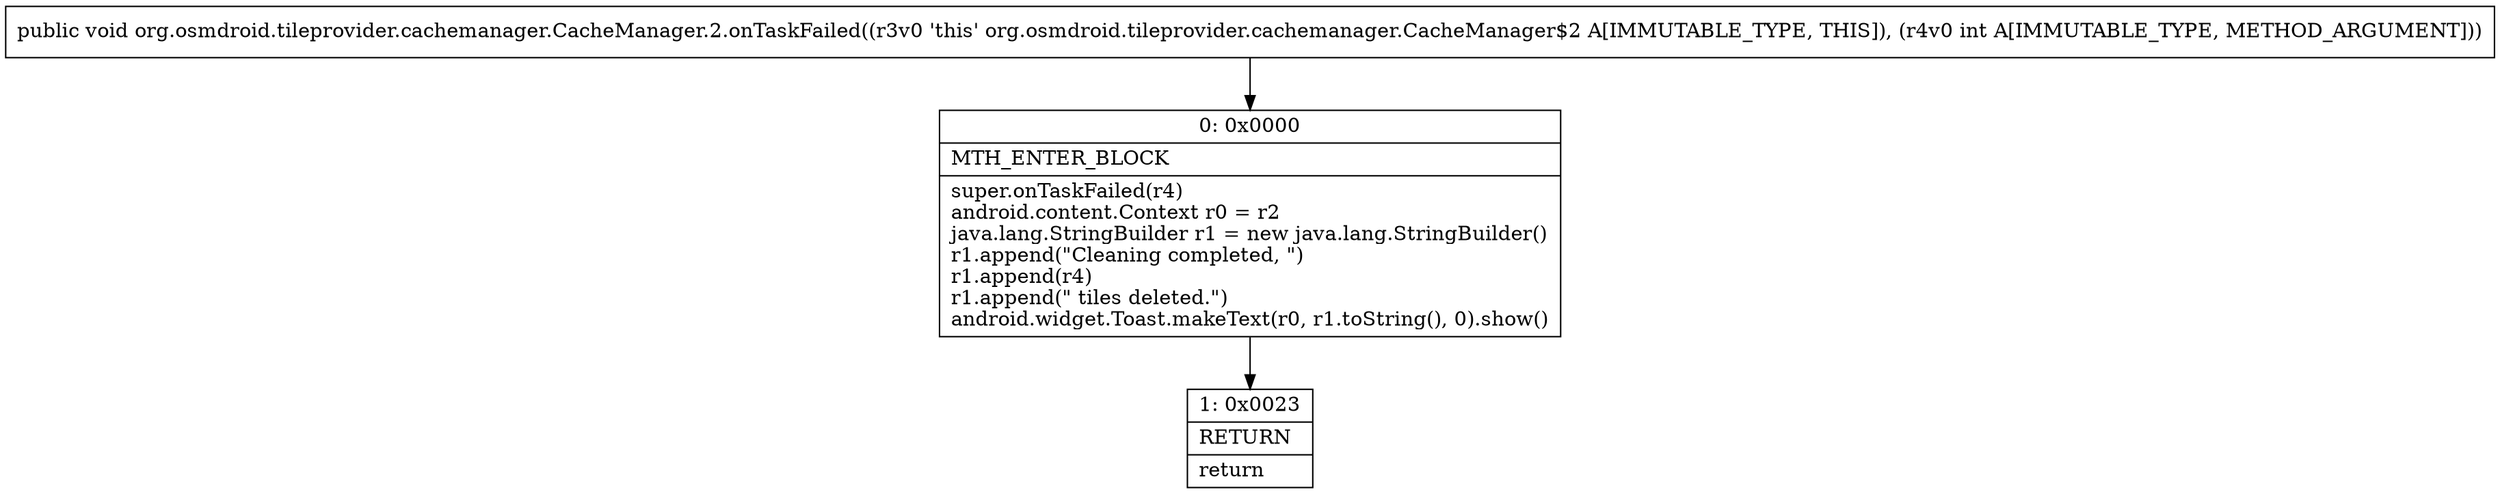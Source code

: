 digraph "CFG fororg.osmdroid.tileprovider.cachemanager.CacheManager.2.onTaskFailed(I)V" {
Node_0 [shape=record,label="{0\:\ 0x0000|MTH_ENTER_BLOCK\l|super.onTaskFailed(r4)\landroid.content.Context r0 = r2\ljava.lang.StringBuilder r1 = new java.lang.StringBuilder()\lr1.append(\"Cleaning completed, \")\lr1.append(r4)\lr1.append(\" tiles deleted.\")\landroid.widget.Toast.makeText(r0, r1.toString(), 0).show()\l}"];
Node_1 [shape=record,label="{1\:\ 0x0023|RETURN\l|return\l}"];
MethodNode[shape=record,label="{public void org.osmdroid.tileprovider.cachemanager.CacheManager.2.onTaskFailed((r3v0 'this' org.osmdroid.tileprovider.cachemanager.CacheManager$2 A[IMMUTABLE_TYPE, THIS]), (r4v0 int A[IMMUTABLE_TYPE, METHOD_ARGUMENT])) }"];
MethodNode -> Node_0;
Node_0 -> Node_1;
}

